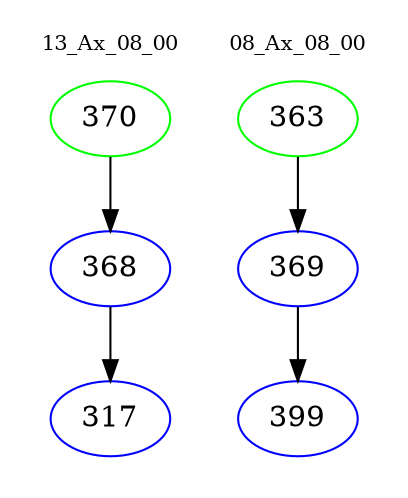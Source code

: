 digraph{
subgraph cluster_0 {
color = white
label = "13_Ax_08_00";
fontsize=10;
T0_370 [label="370", color="green"]
T0_370 -> T0_368 [color="black"]
T0_368 [label="368", color="blue"]
T0_368 -> T0_317 [color="black"]
T0_317 [label="317", color="blue"]
}
subgraph cluster_1 {
color = white
label = "08_Ax_08_00";
fontsize=10;
T1_363 [label="363", color="green"]
T1_363 -> T1_369 [color="black"]
T1_369 [label="369", color="blue"]
T1_369 -> T1_399 [color="black"]
T1_399 [label="399", color="blue"]
}
}
